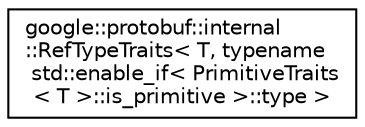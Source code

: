 digraph "类继承关系图"
{
 // LATEX_PDF_SIZE
  edge [fontname="Helvetica",fontsize="10",labelfontname="Helvetica",labelfontsize="10"];
  node [fontname="Helvetica",fontsize="10",shape=record];
  rankdir="LR";
  Node0 [label="google::protobuf::internal\l::RefTypeTraits\< T, typename\l std::enable_if\< PrimitiveTraits\l\< T \>::is_primitive \>::type \>",height=0.2,width=0.4,color="black", fillcolor="white", style="filled",URL="$structgoogle_1_1protobuf_1_1internal_1_1RefTypeTraits_3_01T_00_01typename_01std_1_1enable__if_3_90227f0229628c286c3b17e433456602.html",tooltip=" "];
}
